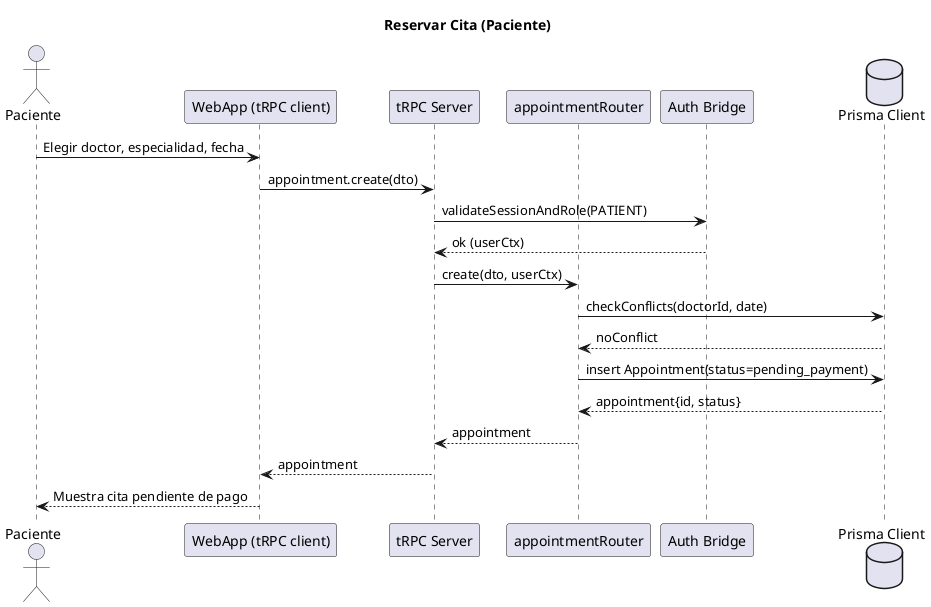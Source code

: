 @startuml SD-Reservar-Cita
title Reservar Cita (Paciente)

actor "Paciente" as Pac
participant "WebApp (tRPC client)" as UI
participant "tRPC Server" as TRPC
participant "appointmentRouter" as Appt
participant "Auth Bridge" as Auth
database "Prisma Client" as DB

Pac -> UI : Elegir doctor, especialidad, fecha
UI -> TRPC : appointment.create(dto)
TRPC -> Auth : validateSessionAndRole(PATIENT)
Auth --> TRPC : ok (userCtx)
TRPC -> Appt : create(dto, userCtx)

Appt -> DB : checkConflicts(doctorId, date)
DB --> Appt : noConflict
Appt -> DB : insert Appointment(status=pending_payment)
DB --> Appt : appointment{id, status}

Appt --> TRPC : appointment
TRPC --> UI : appointment
UI --> Pac : Muestra cita pendiente de pago
@enduml
